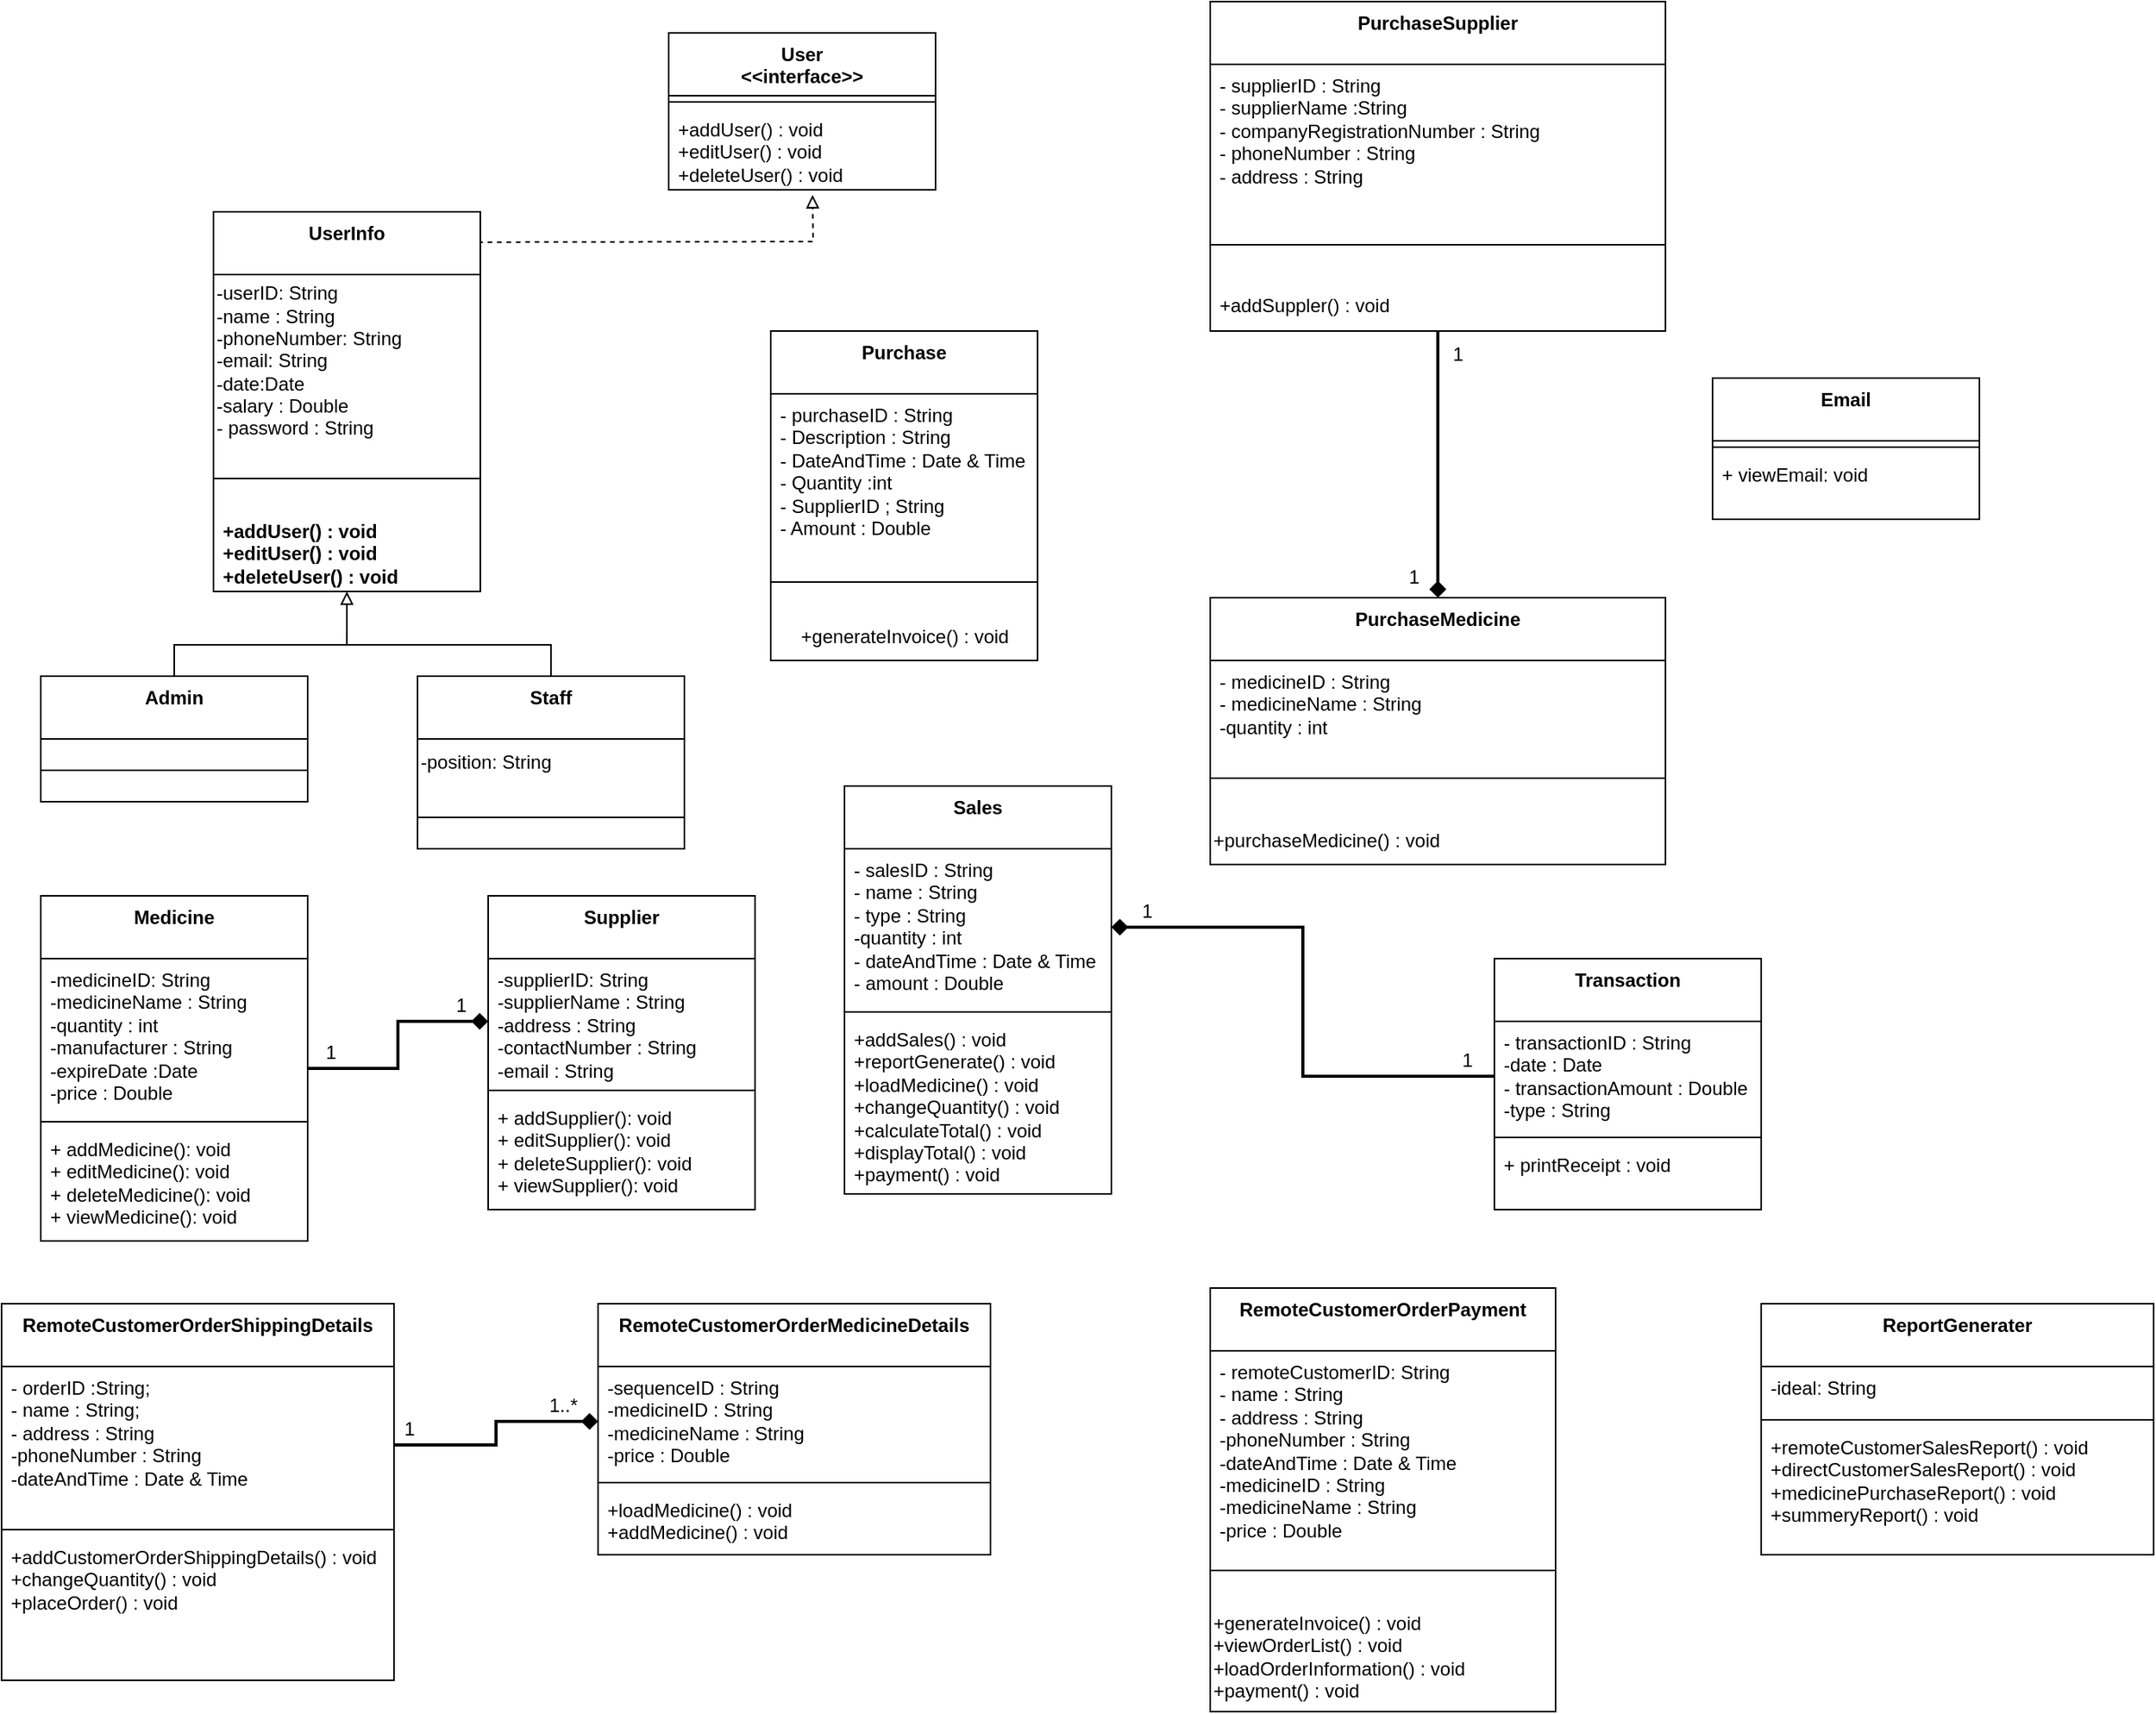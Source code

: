 <mxfile version="21.8.2" type="device">
  <diagram id="C5RBs43oDa-KdzZeNtuy" name="Page-1">
    <mxGraphModel dx="2100" dy="-101" grid="1" gridSize="10" guides="1" tooltips="1" connect="1" arrows="1" fold="1" page="1" pageScale="1" pageWidth="827" pageHeight="1169" math="0" shadow="0">
      <root>
        <mxCell id="WIyWlLk6GJQsqaUBKTNV-0" />
        <mxCell id="WIyWlLk6GJQsqaUBKTNV-1" parent="WIyWlLk6GJQsqaUBKTNV-0" />
        <mxCell id="nY_uiTRwyGMx2RZcLAmJ-1" value="User&lt;br&gt;&amp;lt;&amp;lt;interface&amp;gt;&amp;gt;" style="swimlane;fontStyle=1;align=center;verticalAlign=top;childLayout=stackLayout;horizontal=1;startSize=40;horizontalStack=0;resizeParent=1;resizeParentMax=0;resizeLast=0;collapsible=1;marginBottom=0;whiteSpace=wrap;html=1;" parent="WIyWlLk6GJQsqaUBKTNV-1" vertex="1">
          <mxGeometry x="545" y="1250" width="170" height="100" as="geometry" />
        </mxCell>
        <mxCell id="nY_uiTRwyGMx2RZcLAmJ-3" value="" style="line;strokeWidth=1;fillColor=none;align=left;verticalAlign=middle;spacingTop=-1;spacingLeft=3;spacingRight=3;rotatable=0;labelPosition=right;points=[];portConstraint=eastwest;strokeColor=inherit;" parent="nY_uiTRwyGMx2RZcLAmJ-1" vertex="1">
          <mxGeometry y="40" width="170" height="8" as="geometry" />
        </mxCell>
        <mxCell id="nY_uiTRwyGMx2RZcLAmJ-4" value="+addUser() : void&lt;br&gt;+editUser() : void&lt;br&gt;+deleteUser() : void" style="text;strokeColor=none;fillColor=none;align=left;verticalAlign=top;spacingLeft=4;spacingRight=4;overflow=hidden;rotatable=0;points=[[0,0.5],[1,0.5]];portConstraint=eastwest;whiteSpace=wrap;html=1;" parent="nY_uiTRwyGMx2RZcLAmJ-1" vertex="1">
          <mxGeometry y="48" width="170" height="52" as="geometry" />
        </mxCell>
        <mxCell id="nY_uiTRwyGMx2RZcLAmJ-41" value="Purchase" style="swimlane;fontStyle=1;align=center;verticalAlign=top;childLayout=stackLayout;horizontal=1;startSize=40;horizontalStack=0;resizeParent=1;resizeParentMax=0;resizeLast=0;collapsible=1;marginBottom=0;whiteSpace=wrap;html=1;" parent="WIyWlLk6GJQsqaUBKTNV-1" vertex="1">
          <mxGeometry x="610" y="1440" width="170" height="210" as="geometry" />
        </mxCell>
        <mxCell id="nY_uiTRwyGMx2RZcLAmJ-42" value="- purchaseID : String&lt;br&gt;- Description : String&lt;br&gt;- DateAndTime : Date &amp;amp; Time&lt;br&gt;- Quantity :int&lt;br&gt;- SupplierID ; String&lt;br&gt;- Amount : Double" style="text;strokeColor=none;fillColor=none;align=left;verticalAlign=top;spacingLeft=4;spacingRight=4;overflow=hidden;rotatable=0;points=[[0,0.5],[1,0.5]];portConstraint=eastwest;whiteSpace=wrap;html=1;" parent="nY_uiTRwyGMx2RZcLAmJ-41" vertex="1">
          <mxGeometry y="40" width="170" height="100" as="geometry" />
        </mxCell>
        <mxCell id="nY_uiTRwyGMx2RZcLAmJ-43" value="" style="line;strokeWidth=1;fillColor=none;align=left;verticalAlign=middle;spacingTop=-1;spacingLeft=3;spacingRight=3;rotatable=0;labelPosition=right;points=[];portConstraint=eastwest;strokeColor=inherit;" parent="nY_uiTRwyGMx2RZcLAmJ-41" vertex="1">
          <mxGeometry y="140" width="170" height="40" as="geometry" />
        </mxCell>
        <mxCell id="nOhA6pioe5P1SblprpBj-4" value="+generateInvoice() : void" style="text;html=1;align=center;verticalAlign=middle;resizable=0;points=[];autosize=1;strokeColor=none;fillColor=none;" vertex="1" parent="nY_uiTRwyGMx2RZcLAmJ-41">
          <mxGeometry y="180" width="170" height="30" as="geometry" />
        </mxCell>
        <mxCell id="nY_uiTRwyGMx2RZcLAmJ-58" value="" style="edgeStyle=orthogonalEdgeStyle;orthogonalLoop=1;jettySize=auto;html=1;entryX=0;entryY=0.5;entryDx=0;entryDy=0;endArrow=diamond;endFill=1;rounded=0;strokeWidth=2;" parent="WIyWlLk6GJQsqaUBKTNV-1" source="nY_uiTRwyGMx2RZcLAmJ-50" target="nY_uiTRwyGMx2RZcLAmJ-55" edge="1">
          <mxGeometry relative="1" as="geometry" />
        </mxCell>
        <mxCell id="nY_uiTRwyGMx2RZcLAmJ-50" value="Medicine" style="swimlane;fontStyle=1;align=center;verticalAlign=top;childLayout=stackLayout;horizontal=1;startSize=40;horizontalStack=0;resizeParent=1;resizeParentMax=0;resizeLast=0;collapsible=1;marginBottom=0;whiteSpace=wrap;html=1;" parent="WIyWlLk6GJQsqaUBKTNV-1" vertex="1">
          <mxGeometry x="145" y="1800" width="170" height="220" as="geometry">
            <mxRectangle x="190" y="1670" width="90" height="40" as="alternateBounds" />
          </mxGeometry>
        </mxCell>
        <mxCell id="nY_uiTRwyGMx2RZcLAmJ-51" value="-medicineID: String&lt;br&gt;-medicineName : String&lt;br&gt;-quantity : int&lt;br&gt;-manufacturer : String&lt;br&gt;-expireDate :Date&lt;br&gt;-price : Double" style="text;strokeColor=none;fillColor=none;align=left;verticalAlign=top;spacingLeft=4;spacingRight=4;overflow=hidden;rotatable=0;points=[[0,0.5],[1,0.5]];portConstraint=eastwest;whiteSpace=wrap;html=1;" parent="nY_uiTRwyGMx2RZcLAmJ-50" vertex="1">
          <mxGeometry y="40" width="170" height="100" as="geometry" />
        </mxCell>
        <mxCell id="nY_uiTRwyGMx2RZcLAmJ-52" value="" style="line;strokeWidth=1;fillColor=none;align=left;verticalAlign=middle;spacingTop=-1;spacingLeft=3;spacingRight=3;rotatable=0;labelPosition=right;points=[];portConstraint=eastwest;strokeColor=inherit;" parent="nY_uiTRwyGMx2RZcLAmJ-50" vertex="1">
          <mxGeometry y="140" width="170" height="8" as="geometry" />
        </mxCell>
        <mxCell id="nY_uiTRwyGMx2RZcLAmJ-53" value="+ addMedicine(): void&lt;br&gt;+ editMedicine(): void&lt;br&gt;+ deleteMedicine(): void&lt;br&gt;+ viewMedicine(): void" style="text;strokeColor=none;fillColor=none;align=left;verticalAlign=top;spacingLeft=4;spacingRight=4;overflow=hidden;rotatable=0;points=[[0,0.5],[1,0.5]];portConstraint=eastwest;whiteSpace=wrap;html=1;" parent="nY_uiTRwyGMx2RZcLAmJ-50" vertex="1">
          <mxGeometry y="148" width="170" height="72" as="geometry" />
        </mxCell>
        <mxCell id="nY_uiTRwyGMx2RZcLAmJ-54" value="Supplier" style="swimlane;fontStyle=1;align=center;verticalAlign=top;childLayout=stackLayout;horizontal=1;startSize=40;horizontalStack=0;resizeParent=1;resizeParentMax=0;resizeLast=0;collapsible=1;marginBottom=0;whiteSpace=wrap;html=1;" parent="WIyWlLk6GJQsqaUBKTNV-1" vertex="1">
          <mxGeometry x="430" y="1800" width="170" height="200" as="geometry" />
        </mxCell>
        <mxCell id="nY_uiTRwyGMx2RZcLAmJ-55" value="-supplierID: String&lt;br&gt;-supplierName : String&lt;br&gt;-address : String&lt;br&gt;-contactNumber : String&lt;br&gt;-email : String" style="text;strokeColor=none;fillColor=none;align=left;verticalAlign=top;spacingLeft=4;spacingRight=4;overflow=hidden;rotatable=0;points=[[0,0.5],[1,0.5]];portConstraint=eastwest;whiteSpace=wrap;html=1;" parent="nY_uiTRwyGMx2RZcLAmJ-54" vertex="1">
          <mxGeometry y="40" width="170" height="80" as="geometry" />
        </mxCell>
        <mxCell id="nY_uiTRwyGMx2RZcLAmJ-56" value="" style="line;strokeWidth=1;fillColor=none;align=left;verticalAlign=middle;spacingTop=-1;spacingLeft=3;spacingRight=3;rotatable=0;labelPosition=right;points=[];portConstraint=eastwest;strokeColor=inherit;" parent="nY_uiTRwyGMx2RZcLAmJ-54" vertex="1">
          <mxGeometry y="120" width="170" height="8" as="geometry" />
        </mxCell>
        <mxCell id="nY_uiTRwyGMx2RZcLAmJ-57" value="+ addSupplier(): void&lt;br&gt;+ editSupplier(): void&lt;br&gt;+ deleteSupplier(): void&lt;br&gt;+ viewSupplier(): void" style="text;strokeColor=none;fillColor=none;align=left;verticalAlign=top;spacingLeft=4;spacingRight=4;overflow=hidden;rotatable=0;points=[[0,0.5],[1,0.5]];portConstraint=eastwest;whiteSpace=wrap;html=1;" parent="nY_uiTRwyGMx2RZcLAmJ-54" vertex="1">
          <mxGeometry y="128" width="170" height="72" as="geometry" />
        </mxCell>
        <mxCell id="nY_uiTRwyGMx2RZcLAmJ-59" value="PurchaseSupplier" style="swimlane;fontStyle=1;align=center;verticalAlign=top;childLayout=stackLayout;horizontal=1;startSize=40;horizontalStack=0;resizeParent=1;resizeParentMax=0;resizeLast=0;collapsible=1;marginBottom=0;whiteSpace=wrap;html=1;" parent="WIyWlLk6GJQsqaUBKTNV-1" vertex="1">
          <mxGeometry x="890" y="1230" width="290" height="210" as="geometry" />
        </mxCell>
        <mxCell id="nY_uiTRwyGMx2RZcLAmJ-60" value="- supplierID : String&amp;nbsp;&lt;br&gt;- supplierName :String&lt;br&gt;- companyRegistrationNumber : String&lt;br&gt;- phoneNumber : String&lt;br&gt;- address : String" style="text;strokeColor=none;fillColor=none;align=left;verticalAlign=top;spacingLeft=4;spacingRight=4;overflow=hidden;rotatable=0;points=[[0,0.5],[1,0.5]];portConstraint=eastwest;whiteSpace=wrap;html=1;" parent="nY_uiTRwyGMx2RZcLAmJ-59" vertex="1">
          <mxGeometry y="40" width="290" height="90" as="geometry" />
        </mxCell>
        <mxCell id="nY_uiTRwyGMx2RZcLAmJ-61" value="" style="line;strokeWidth=1;fillColor=none;align=left;verticalAlign=middle;spacingTop=-1;spacingLeft=3;spacingRight=3;rotatable=0;labelPosition=right;points=[];portConstraint=eastwest;strokeColor=inherit;" parent="nY_uiTRwyGMx2RZcLAmJ-59" vertex="1">
          <mxGeometry y="130" width="290" height="50" as="geometry" />
        </mxCell>
        <mxCell id="nOhA6pioe5P1SblprpBj-1" value="+addSuppler() : void&lt;br&gt;" style="text;strokeColor=none;fillColor=none;align=left;verticalAlign=top;spacingLeft=4;spacingRight=4;overflow=hidden;rotatable=0;points=[[0,0.5],[1,0.5]];portConstraint=eastwest;whiteSpace=wrap;html=1;" vertex="1" parent="nY_uiTRwyGMx2RZcLAmJ-59">
          <mxGeometry y="180" width="290" height="30" as="geometry" />
        </mxCell>
        <mxCell id="nY_uiTRwyGMx2RZcLAmJ-68" style="rounded=0;orthogonalLoop=1;jettySize=auto;html=1;endArrow=none;endFill=0;strokeWidth=2;entryX=0.5;entryY=1;entryDx=0;entryDy=0;entryPerimeter=0;startArrow=diamond;startFill=1;" parent="WIyWlLk6GJQsqaUBKTNV-1" source="nY_uiTRwyGMx2RZcLAmJ-63" edge="1" target="nOhA6pioe5P1SblprpBj-1">
          <mxGeometry relative="1" as="geometry">
            <mxPoint x="1040" y="1510" as="targetPoint" />
          </mxGeometry>
        </mxCell>
        <mxCell id="nY_uiTRwyGMx2RZcLAmJ-63" value="PurchaseMedicine" style="swimlane;fontStyle=1;align=center;verticalAlign=top;childLayout=stackLayout;horizontal=1;startSize=40;horizontalStack=0;resizeParent=1;resizeParentMax=0;resizeLast=0;collapsible=1;marginBottom=0;whiteSpace=wrap;html=1;" parent="WIyWlLk6GJQsqaUBKTNV-1" vertex="1">
          <mxGeometry x="890" y="1610" width="290" height="170" as="geometry" />
        </mxCell>
        <mxCell id="nY_uiTRwyGMx2RZcLAmJ-64" value="- medicineID : String&lt;br&gt;- medicineName : String&lt;br&gt;-quantity : int" style="text;strokeColor=none;fillColor=none;align=left;verticalAlign=top;spacingLeft=4;spacingRight=4;overflow=hidden;rotatable=0;points=[[0,0.5],[1,0.5]];portConstraint=eastwest;whiteSpace=wrap;html=1;" parent="nY_uiTRwyGMx2RZcLAmJ-63" vertex="1">
          <mxGeometry y="40" width="290" height="50" as="geometry" />
        </mxCell>
        <mxCell id="nY_uiTRwyGMx2RZcLAmJ-65" value="" style="line;strokeWidth=1;fillColor=none;align=left;verticalAlign=middle;spacingTop=-1;spacingLeft=3;spacingRight=3;rotatable=0;labelPosition=right;points=[];portConstraint=eastwest;strokeColor=inherit;" parent="nY_uiTRwyGMx2RZcLAmJ-63" vertex="1">
          <mxGeometry y="90" width="290" height="50" as="geometry" />
        </mxCell>
        <mxCell id="nOhA6pioe5P1SblprpBj-3" value="+purchaseMedicine() : void" style="text;html=1;align=left;verticalAlign=middle;resizable=0;points=[];autosize=1;strokeColor=none;fillColor=none;" vertex="1" parent="nY_uiTRwyGMx2RZcLAmJ-63">
          <mxGeometry y="140" width="290" height="30" as="geometry" />
        </mxCell>
        <mxCell id="nY_uiTRwyGMx2RZcLAmJ-69" value="Sales" style="swimlane;fontStyle=1;align=center;verticalAlign=top;childLayout=stackLayout;horizontal=1;startSize=40;horizontalStack=0;resizeParent=1;resizeParentMax=0;resizeLast=0;collapsible=1;marginBottom=0;whiteSpace=wrap;html=1;" parent="WIyWlLk6GJQsqaUBKTNV-1" vertex="1">
          <mxGeometry x="657" y="1730" width="170" height="260" as="geometry" />
        </mxCell>
        <mxCell id="nY_uiTRwyGMx2RZcLAmJ-70" value="- salesID : String&lt;br&gt;- name : String&lt;br&gt;- type : String&lt;br&gt;-quantity : int&lt;br&gt;- dateAndTime : Date &amp;amp; Time&lt;br&gt;- amount : Double" style="text;strokeColor=none;fillColor=none;align=left;verticalAlign=top;spacingLeft=4;spacingRight=4;overflow=hidden;rotatable=0;points=[[0,0.5],[1,0.5]];portConstraint=eastwest;whiteSpace=wrap;html=1;" parent="nY_uiTRwyGMx2RZcLAmJ-69" vertex="1">
          <mxGeometry y="40" width="170" height="100" as="geometry" />
        </mxCell>
        <mxCell id="nY_uiTRwyGMx2RZcLAmJ-71" value="" style="line;strokeWidth=1;fillColor=none;align=left;verticalAlign=middle;spacingTop=-1;spacingLeft=3;spacingRight=3;rotatable=0;labelPosition=right;points=[];portConstraint=eastwest;strokeColor=inherit;" parent="nY_uiTRwyGMx2RZcLAmJ-69" vertex="1">
          <mxGeometry y="140" width="170" height="8" as="geometry" />
        </mxCell>
        <mxCell id="nY_uiTRwyGMx2RZcLAmJ-72" value="+addSales() : void&lt;br&gt;+reportGenerate() : void&lt;br&gt;+loadMedicine() : void&lt;br&gt;+changeQuantity() : void&lt;br&gt;+calculateTotal() : void&lt;br&gt;+displayTotal() : void&lt;br&gt;+payment() : void" style="text;strokeColor=none;fillColor=none;align=left;verticalAlign=top;spacingLeft=4;spacingRight=4;overflow=hidden;rotatable=0;points=[[0,0.5],[1,0.5]];portConstraint=eastwest;whiteSpace=wrap;html=1;" parent="nY_uiTRwyGMx2RZcLAmJ-69" vertex="1">
          <mxGeometry y="148" width="170" height="112" as="geometry" />
        </mxCell>
        <mxCell id="nY_uiTRwyGMx2RZcLAmJ-73" value="Transaction" style="swimlane;fontStyle=1;align=center;verticalAlign=top;childLayout=stackLayout;horizontal=1;startSize=40;horizontalStack=0;resizeParent=1;resizeParentMax=0;resizeLast=0;collapsible=1;marginBottom=0;whiteSpace=wrap;html=1;" parent="WIyWlLk6GJQsqaUBKTNV-1" vertex="1">
          <mxGeometry x="1071" y="1840" width="170" height="160" as="geometry" />
        </mxCell>
        <mxCell id="nY_uiTRwyGMx2RZcLAmJ-74" value="- transactionID : String&lt;br&gt;-date : Date&lt;br&gt;- transactionAmount : Double&lt;br&gt;-type : String" style="text;strokeColor=none;fillColor=none;align=left;verticalAlign=top;spacingLeft=4;spacingRight=4;overflow=hidden;rotatable=0;points=[[0,0.5],[1,0.5]];portConstraint=eastwest;whiteSpace=wrap;html=1;" parent="nY_uiTRwyGMx2RZcLAmJ-73" vertex="1">
          <mxGeometry y="40" width="170" height="70" as="geometry" />
        </mxCell>
        <mxCell id="nY_uiTRwyGMx2RZcLAmJ-75" value="" style="line;strokeWidth=1;fillColor=none;align=left;verticalAlign=middle;spacingTop=-1;spacingLeft=3;spacingRight=3;rotatable=0;labelPosition=right;points=[];portConstraint=eastwest;strokeColor=inherit;" parent="nY_uiTRwyGMx2RZcLAmJ-73" vertex="1">
          <mxGeometry y="110" width="170" height="8" as="geometry" />
        </mxCell>
        <mxCell id="nY_uiTRwyGMx2RZcLAmJ-76" value="+ printReceipt : void" style="text;strokeColor=none;fillColor=none;align=left;verticalAlign=top;spacingLeft=4;spacingRight=4;overflow=hidden;rotatable=0;points=[[0,0.5],[1,0.5]];portConstraint=eastwest;whiteSpace=wrap;html=1;" parent="nY_uiTRwyGMx2RZcLAmJ-73" vertex="1">
          <mxGeometry y="118" width="170" height="42" as="geometry" />
        </mxCell>
        <mxCell id="nY_uiTRwyGMx2RZcLAmJ-77" style="edgeStyle=orthogonalEdgeStyle;rounded=0;orthogonalLoop=1;jettySize=auto;html=1;entryX=1;entryY=0.5;entryDx=0;entryDy=0;endArrow=diamond;endFill=1;strokeWidth=2;" parent="WIyWlLk6GJQsqaUBKTNV-1" source="nY_uiTRwyGMx2RZcLAmJ-74" target="nY_uiTRwyGMx2RZcLAmJ-70" edge="1">
          <mxGeometry relative="1" as="geometry" />
        </mxCell>
        <mxCell id="nY_uiTRwyGMx2RZcLAmJ-78" value="RemoteCustomerOrderShippingDetails" style="swimlane;fontStyle=1;align=center;verticalAlign=top;childLayout=stackLayout;horizontal=1;startSize=40;horizontalStack=0;resizeParent=1;resizeParentMax=0;resizeLast=0;collapsible=1;marginBottom=0;whiteSpace=wrap;html=1;" parent="WIyWlLk6GJQsqaUBKTNV-1" vertex="1">
          <mxGeometry x="120" y="2060" width="250" height="240" as="geometry" />
        </mxCell>
        <mxCell id="nY_uiTRwyGMx2RZcLAmJ-79" value="- orderID :String;&lt;br&gt;- name : String;&lt;br&gt;- address : String&lt;br&gt;-phoneNumber : String&lt;br&gt;-dateAndTime : Date &amp;amp; Time" style="text;strokeColor=none;fillColor=none;align=left;verticalAlign=top;spacingLeft=4;spacingRight=4;overflow=hidden;rotatable=0;points=[[0,0.5],[1,0.5]];portConstraint=eastwest;whiteSpace=wrap;html=1;" parent="nY_uiTRwyGMx2RZcLAmJ-78" vertex="1">
          <mxGeometry y="40" width="250" height="100" as="geometry" />
        </mxCell>
        <mxCell id="nY_uiTRwyGMx2RZcLAmJ-80" value="" style="line;strokeWidth=1;fillColor=none;align=left;verticalAlign=middle;spacingTop=-1;spacingLeft=3;spacingRight=3;rotatable=0;labelPosition=right;points=[];portConstraint=eastwest;strokeColor=inherit;" parent="nY_uiTRwyGMx2RZcLAmJ-78" vertex="1">
          <mxGeometry y="140" width="250" height="8" as="geometry" />
        </mxCell>
        <mxCell id="nY_uiTRwyGMx2RZcLAmJ-81" value="+addCustomerOrderShippingDetails() : void&lt;br&gt;+changeQuantity() : void&lt;br&gt;+placeOrder() : void" style="text;strokeColor=none;fillColor=none;align=left;verticalAlign=top;spacingLeft=4;spacingRight=4;overflow=hidden;rotatable=0;points=[[0,0.5],[1,0.5]];portConstraint=eastwest;whiteSpace=wrap;html=1;" parent="nY_uiTRwyGMx2RZcLAmJ-78" vertex="1">
          <mxGeometry y="148" width="250" height="92" as="geometry" />
        </mxCell>
        <mxCell id="nY_uiTRwyGMx2RZcLAmJ-82" value="RemoteCustomerOrderMedicineDetails" style="swimlane;fontStyle=1;align=center;verticalAlign=top;childLayout=stackLayout;horizontal=1;startSize=40;horizontalStack=0;resizeParent=1;resizeParentMax=0;resizeLast=0;collapsible=1;marginBottom=0;whiteSpace=wrap;html=1;" parent="WIyWlLk6GJQsqaUBKTNV-1" vertex="1">
          <mxGeometry x="500" y="2060" width="250" height="160" as="geometry" />
        </mxCell>
        <mxCell id="nY_uiTRwyGMx2RZcLAmJ-83" value="-sequenceID : String&lt;br&gt;-medicineID : String&lt;br&gt;-medicineName : String&lt;br&gt;-price : Double" style="text;strokeColor=none;fillColor=none;align=left;verticalAlign=top;spacingLeft=4;spacingRight=4;overflow=hidden;rotatable=0;points=[[0,0.5],[1,0.5]];portConstraint=eastwest;whiteSpace=wrap;html=1;" parent="nY_uiTRwyGMx2RZcLAmJ-82" vertex="1">
          <mxGeometry y="40" width="250" height="70" as="geometry" />
        </mxCell>
        <mxCell id="nY_uiTRwyGMx2RZcLAmJ-84" value="" style="line;strokeWidth=1;fillColor=none;align=left;verticalAlign=middle;spacingTop=-1;spacingLeft=3;spacingRight=3;rotatable=0;labelPosition=right;points=[];portConstraint=eastwest;strokeColor=inherit;" parent="nY_uiTRwyGMx2RZcLAmJ-82" vertex="1">
          <mxGeometry y="110" width="250" height="8" as="geometry" />
        </mxCell>
        <mxCell id="nY_uiTRwyGMx2RZcLAmJ-85" value="+loadMedicine() : void&lt;br&gt;+addMedicine() : void" style="text;strokeColor=none;fillColor=none;align=left;verticalAlign=top;spacingLeft=4;spacingRight=4;overflow=hidden;rotatable=0;points=[[0,0.5],[1,0.5]];portConstraint=eastwest;whiteSpace=wrap;html=1;" parent="nY_uiTRwyGMx2RZcLAmJ-82" vertex="1">
          <mxGeometry y="118" width="250" height="42" as="geometry" />
        </mxCell>
        <mxCell id="nY_uiTRwyGMx2RZcLAmJ-86" style="edgeStyle=orthogonalEdgeStyle;rounded=0;orthogonalLoop=1;jettySize=auto;html=1;entryX=1;entryY=0.5;entryDx=0;entryDy=0;strokeWidth=2;endArrow=none;endFill=0;startArrow=diamond;startFill=1;" parent="WIyWlLk6GJQsqaUBKTNV-1" source="nY_uiTRwyGMx2RZcLAmJ-83" target="nY_uiTRwyGMx2RZcLAmJ-79" edge="1">
          <mxGeometry relative="1" as="geometry" />
        </mxCell>
        <mxCell id="nOhA6pioe5P1SblprpBj-5" value="RemoteCustomerOrderPayment" style="swimlane;fontStyle=1;align=center;verticalAlign=top;childLayout=stackLayout;horizontal=1;startSize=40;horizontalStack=0;resizeParent=1;resizeParentMax=0;resizeLast=0;collapsible=1;marginBottom=0;whiteSpace=wrap;html=1;" vertex="1" parent="WIyWlLk6GJQsqaUBKTNV-1">
          <mxGeometry x="890" y="2050" width="220" height="270" as="geometry" />
        </mxCell>
        <mxCell id="nOhA6pioe5P1SblprpBj-6" value="- remoteCustomerID: String&lt;br style=&quot;border-color: var(--border-color);&quot;&gt;- name : String&lt;br style=&quot;border-color: var(--border-color);&quot;&gt;- address : String&lt;br style=&quot;border-color: var(--border-color);&quot;&gt;-phoneNumber : String&lt;br style=&quot;border-color: var(--border-color);&quot;&gt;-dateAndTime : Date &amp;amp; Time&lt;br&gt;-medicineID : String&lt;br style=&quot;border-color: var(--border-color);&quot;&gt;-medicineName : String&lt;br style=&quot;border-color: var(--border-color);&quot;&gt;-price : Double" style="text;strokeColor=none;fillColor=none;align=left;verticalAlign=top;spacingLeft=4;spacingRight=4;overflow=hidden;rotatable=0;points=[[0,0.5],[1,0.5]];portConstraint=eastwest;whiteSpace=wrap;html=1;" vertex="1" parent="nOhA6pioe5P1SblprpBj-5">
          <mxGeometry y="40" width="220" height="120" as="geometry" />
        </mxCell>
        <mxCell id="nOhA6pioe5P1SblprpBj-7" value="" style="line;strokeWidth=1;fillColor=none;align=left;verticalAlign=middle;spacingTop=-1;spacingLeft=3;spacingRight=3;rotatable=0;labelPosition=right;points=[];portConstraint=eastwest;strokeColor=inherit;" vertex="1" parent="nOhA6pioe5P1SblprpBj-5">
          <mxGeometry y="160" width="220" height="40" as="geometry" />
        </mxCell>
        <mxCell id="nOhA6pioe5P1SblprpBj-8" value="+generateInvoice() : void&lt;br&gt;+viewOrderList() : void&lt;br&gt;+loadOrderInformation() : void&lt;br&gt;+payment() : void" style="text;html=1;align=left;verticalAlign=middle;resizable=0;points=[];autosize=1;strokeColor=none;fillColor=none;" vertex="1" parent="nOhA6pioe5P1SblprpBj-5">
          <mxGeometry y="200" width="220" height="70" as="geometry" />
        </mxCell>
        <mxCell id="nOhA6pioe5P1SblprpBj-9" value="ReportGenerater" style="swimlane;fontStyle=1;align=center;verticalAlign=top;childLayout=stackLayout;horizontal=1;startSize=40;horizontalStack=0;resizeParent=1;resizeParentMax=0;resizeLast=0;collapsible=1;marginBottom=0;whiteSpace=wrap;html=1;" vertex="1" parent="WIyWlLk6GJQsqaUBKTNV-1">
          <mxGeometry x="1241" y="2060" width="250" height="160" as="geometry" />
        </mxCell>
        <mxCell id="nOhA6pioe5P1SblprpBj-10" value="-ideal: String&lt;br&gt;" style="text;strokeColor=none;fillColor=none;align=left;verticalAlign=top;spacingLeft=4;spacingRight=4;overflow=hidden;rotatable=0;points=[[0,0.5],[1,0.5]];portConstraint=eastwest;whiteSpace=wrap;html=1;" vertex="1" parent="nOhA6pioe5P1SblprpBj-9">
          <mxGeometry y="40" width="250" height="30" as="geometry" />
        </mxCell>
        <mxCell id="nOhA6pioe5P1SblprpBj-11" value="" style="line;strokeWidth=1;fillColor=none;align=left;verticalAlign=middle;spacingTop=-1;spacingLeft=3;spacingRight=3;rotatable=0;labelPosition=right;points=[];portConstraint=eastwest;strokeColor=inherit;" vertex="1" parent="nOhA6pioe5P1SblprpBj-9">
          <mxGeometry y="70" width="250" height="8" as="geometry" />
        </mxCell>
        <mxCell id="nOhA6pioe5P1SblprpBj-12" value="+remoteCustomerSalesReport() : void&lt;br&gt;+directCustomerSalesReport() : void&lt;br&gt;+medicinePurchaseReport() : void&lt;br&gt;+summeryReport() : void" style="text;strokeColor=none;fillColor=none;align=left;verticalAlign=top;spacingLeft=4;spacingRight=4;overflow=hidden;rotatable=0;points=[[0,0.5],[1,0.5]];portConstraint=eastwest;whiteSpace=wrap;html=1;" vertex="1" parent="nOhA6pioe5P1SblprpBj-9">
          <mxGeometry y="78" width="250" height="82" as="geometry" />
        </mxCell>
        <mxCell id="nOhA6pioe5P1SblprpBj-46" style="edgeStyle=orthogonalEdgeStyle;rounded=0;orthogonalLoop=1;jettySize=auto;html=1;exitX=0.5;exitY=0;exitDx=0;exitDy=0;entryX=0.5;entryY=0;entryDx=0;entryDy=0;endArrow=none;endFill=0;" edge="1" parent="WIyWlLk6GJQsqaUBKTNV-1" source="nOhA6pioe5P1SblprpBj-24" target="nOhA6pioe5P1SblprpBj-30">
          <mxGeometry relative="1" as="geometry" />
        </mxCell>
        <mxCell id="nOhA6pioe5P1SblprpBj-24" value="Admin" style="swimlane;fontStyle=1;align=center;verticalAlign=top;childLayout=stackLayout;horizontal=1;startSize=40;horizontalStack=0;resizeParent=1;resizeParentMax=0;resizeLast=0;collapsible=1;marginBottom=0;whiteSpace=wrap;html=1;" vertex="1" parent="WIyWlLk6GJQsqaUBKTNV-1">
          <mxGeometry x="145" y="1660" width="170" height="80" as="geometry" />
        </mxCell>
        <mxCell id="nOhA6pioe5P1SblprpBj-26" value="" style="line;strokeWidth=1;fillColor=none;align=left;verticalAlign=middle;spacingTop=-1;spacingLeft=3;spacingRight=3;rotatable=0;labelPosition=right;points=[];portConstraint=eastwest;strokeColor=inherit;" vertex="1" parent="nOhA6pioe5P1SblprpBj-24">
          <mxGeometry y="40" width="170" height="40" as="geometry" />
        </mxCell>
        <mxCell id="nOhA6pioe5P1SblprpBj-30" value="Staff" style="swimlane;fontStyle=1;align=center;verticalAlign=top;childLayout=stackLayout;horizontal=1;startSize=40;horizontalStack=0;resizeParent=1;resizeParentMax=0;resizeLast=0;collapsible=1;marginBottom=0;whiteSpace=wrap;html=1;" vertex="1" parent="WIyWlLk6GJQsqaUBKTNV-1">
          <mxGeometry x="385" y="1660" width="170" height="110" as="geometry" />
        </mxCell>
        <mxCell id="nOhA6pioe5P1SblprpBj-48" value="-position: String" style="text;html=1;align=left;verticalAlign=middle;resizable=0;points=[];autosize=1;strokeColor=none;fillColor=none;" vertex="1" parent="nOhA6pioe5P1SblprpBj-30">
          <mxGeometry y="40" width="170" height="30" as="geometry" />
        </mxCell>
        <mxCell id="nOhA6pioe5P1SblprpBj-31" value="" style="line;strokeWidth=1;fillColor=none;align=left;verticalAlign=middle;spacingTop=-1;spacingLeft=3;spacingRight=3;rotatable=0;labelPosition=right;points=[];portConstraint=eastwest;strokeColor=inherit;" vertex="1" parent="nOhA6pioe5P1SblprpBj-30">
          <mxGeometry y="70" width="170" height="40" as="geometry" />
        </mxCell>
        <mxCell id="nOhA6pioe5P1SblprpBj-45" style="rounded=0;orthogonalLoop=1;jettySize=auto;html=1;exitX=0.992;exitY=0.08;exitDx=0;exitDy=0;dashed=1;endArrow=block;endFill=0;entryX=0.539;entryY=1.063;entryDx=0;entryDy=0;entryPerimeter=0;exitPerimeter=0;" edge="1" parent="WIyWlLk6GJQsqaUBKTNV-1" source="nOhA6pioe5P1SblprpBj-40" target="nY_uiTRwyGMx2RZcLAmJ-4">
          <mxGeometry relative="1" as="geometry">
            <mxPoint x="340" y="1260" as="targetPoint" />
            <Array as="points">
              <mxPoint x="637" y="1383" />
            </Array>
          </mxGeometry>
        </mxCell>
        <mxCell id="nOhA6pioe5P1SblprpBj-47" style="rounded=0;orthogonalLoop=1;jettySize=auto;html=1;exitX=0.5;exitY=1;exitDx=0;exitDy=0;startArrow=block;startFill=0;endArrow=none;endFill=0;" edge="1" parent="WIyWlLk6GJQsqaUBKTNV-1" source="nOhA6pioe5P1SblprpBj-40">
          <mxGeometry relative="1" as="geometry">
            <mxPoint x="339.941" y="1640" as="targetPoint" />
          </mxGeometry>
        </mxCell>
        <mxCell id="nOhA6pioe5P1SblprpBj-40" value="UserInfo" style="swimlane;fontStyle=1;align=center;verticalAlign=top;childLayout=stackLayout;horizontal=1;startSize=40;horizontalStack=0;resizeParent=1;resizeParentMax=0;resizeLast=0;collapsible=1;marginBottom=0;whiteSpace=wrap;html=1;" vertex="1" parent="WIyWlLk6GJQsqaUBKTNV-1">
          <mxGeometry x="255" y="1364" width="170" height="242" as="geometry" />
        </mxCell>
        <mxCell id="nOhA6pioe5P1SblprpBj-41" value="-userID: String&lt;br style=&quot;border-color: var(--border-color);&quot;&gt;&lt;span style=&quot;&quot;&gt;-name : String&lt;/span&gt;&lt;br style=&quot;border-color: var(--border-color);&quot;&gt;&lt;span style=&quot;&quot;&gt;-phoneNumber: String&lt;/span&gt;&lt;br style=&quot;border-color: var(--border-color);&quot;&gt;&lt;span style=&quot;&quot;&gt;-email: String&lt;/span&gt;&lt;br style=&quot;border-color: var(--border-color);&quot;&gt;&lt;span style=&quot;&quot;&gt;-date:Date&lt;/span&gt;&lt;br style=&quot;border-color: var(--border-color);&quot;&gt;&lt;span style=&quot;&quot;&gt;-salary : Double&lt;/span&gt;&lt;br style=&quot;border-color: var(--border-color);&quot;&gt;&lt;span style=&quot;&quot;&gt;- password : String&lt;/span&gt;" style="text;html=1;align=left;verticalAlign=middle;resizable=0;points=[];autosize=1;strokeColor=none;fillColor=none;" vertex="1" parent="nOhA6pioe5P1SblprpBj-40">
          <mxGeometry y="40" width="170" height="110" as="geometry" />
        </mxCell>
        <mxCell id="nOhA6pioe5P1SblprpBj-42" value="" style="line;strokeWidth=1;fillColor=none;align=left;verticalAlign=middle;spacingTop=-1;spacingLeft=3;spacingRight=3;rotatable=0;labelPosition=right;points=[];portConstraint=eastwest;strokeColor=inherit;" vertex="1" parent="nOhA6pioe5P1SblprpBj-40">
          <mxGeometry y="150" width="170" height="40" as="geometry" />
        </mxCell>
        <mxCell id="nOhA6pioe5P1SblprpBj-43" value="&lt;b&gt;+addUser() : void&lt;br&gt;+editUser() : void&lt;br&gt;+deleteUser() : void&lt;/b&gt;" style="text;strokeColor=none;fillColor=none;align=left;verticalAlign=top;spacingLeft=4;spacingRight=4;overflow=hidden;rotatable=0;points=[[0,0.5],[1,0.5]];portConstraint=eastwest;whiteSpace=wrap;html=1;" vertex="1" parent="nOhA6pioe5P1SblprpBj-40">
          <mxGeometry y="190" width="170" height="52" as="geometry" />
        </mxCell>
        <mxCell id="nOhA6pioe5P1SblprpBj-49" value="Email" style="swimlane;fontStyle=1;align=center;verticalAlign=top;childLayout=stackLayout;horizontal=1;startSize=40;horizontalStack=0;resizeParent=1;resizeParentMax=0;resizeLast=0;collapsible=1;marginBottom=0;whiteSpace=wrap;html=1;" vertex="1" parent="WIyWlLk6GJQsqaUBKTNV-1">
          <mxGeometry x="1210" y="1470" width="170" height="90" as="geometry" />
        </mxCell>
        <mxCell id="nOhA6pioe5P1SblprpBj-51" value="" style="line;strokeWidth=1;fillColor=none;align=left;verticalAlign=middle;spacingTop=-1;spacingLeft=3;spacingRight=3;rotatable=0;labelPosition=right;points=[];portConstraint=eastwest;strokeColor=inherit;" vertex="1" parent="nOhA6pioe5P1SblprpBj-49">
          <mxGeometry y="40" width="170" height="8" as="geometry" />
        </mxCell>
        <mxCell id="nOhA6pioe5P1SblprpBj-52" value="+ viewEmail: void" style="text;strokeColor=none;fillColor=none;align=left;verticalAlign=top;spacingLeft=4;spacingRight=4;overflow=hidden;rotatable=0;points=[[0,0.5],[1,0.5]];portConstraint=eastwest;whiteSpace=wrap;html=1;" vertex="1" parent="nOhA6pioe5P1SblprpBj-49">
          <mxGeometry y="48" width="170" height="42" as="geometry" />
        </mxCell>
        <mxCell id="nOhA6pioe5P1SblprpBj-53" value="1" style="text;html=1;strokeColor=none;fillColor=none;align=center;verticalAlign=middle;whiteSpace=wrap;rounded=0;" vertex="1" parent="WIyWlLk6GJQsqaUBKTNV-1">
          <mxGeometry x="350" y="2125" width="60" height="30" as="geometry" />
        </mxCell>
        <mxCell id="nOhA6pioe5P1SblprpBj-54" value="1..*" style="text;html=1;strokeColor=none;fillColor=none;align=center;verticalAlign=middle;whiteSpace=wrap;rounded=0;" vertex="1" parent="WIyWlLk6GJQsqaUBKTNV-1">
          <mxGeometry x="448" y="2110" width="60" height="30" as="geometry" />
        </mxCell>
        <mxCell id="nOhA6pioe5P1SblprpBj-55" value="1" style="text;html=1;strokeColor=none;fillColor=none;align=center;verticalAlign=middle;whiteSpace=wrap;rounded=0;" vertex="1" parent="WIyWlLk6GJQsqaUBKTNV-1">
          <mxGeometry x="300" y="1885" width="60" height="30" as="geometry" />
        </mxCell>
        <mxCell id="nOhA6pioe5P1SblprpBj-57" value="1" style="text;html=1;strokeColor=none;fillColor=none;align=center;verticalAlign=middle;whiteSpace=wrap;rounded=0;" vertex="1" parent="WIyWlLk6GJQsqaUBKTNV-1">
          <mxGeometry x="383" y="1855" width="60" height="30" as="geometry" />
        </mxCell>
        <mxCell id="nOhA6pioe5P1SblprpBj-58" value="1" style="text;html=1;strokeColor=none;fillColor=none;align=center;verticalAlign=middle;whiteSpace=wrap;rounded=0;" vertex="1" parent="WIyWlLk6GJQsqaUBKTNV-1">
          <mxGeometry x="820" y="1795" width="60" height="30" as="geometry" />
        </mxCell>
        <mxCell id="nOhA6pioe5P1SblprpBj-59" value="1" style="text;html=1;strokeColor=none;fillColor=none;align=center;verticalAlign=middle;whiteSpace=wrap;rounded=0;" vertex="1" parent="WIyWlLk6GJQsqaUBKTNV-1">
          <mxGeometry x="1024" y="1890" width="60" height="30" as="geometry" />
        </mxCell>
        <mxCell id="nOhA6pioe5P1SblprpBj-60" value="1" style="text;html=1;strokeColor=none;fillColor=none;align=center;verticalAlign=middle;whiteSpace=wrap;rounded=0;" vertex="1" parent="WIyWlLk6GJQsqaUBKTNV-1">
          <mxGeometry x="990" y="1582" width="60" height="30" as="geometry" />
        </mxCell>
        <mxCell id="nOhA6pioe5P1SblprpBj-61" value="1" style="text;html=1;strokeColor=none;fillColor=none;align=center;verticalAlign=middle;whiteSpace=wrap;rounded=0;" vertex="1" parent="WIyWlLk6GJQsqaUBKTNV-1">
          <mxGeometry x="1018" y="1440" width="60" height="30" as="geometry" />
        </mxCell>
      </root>
    </mxGraphModel>
  </diagram>
</mxfile>
